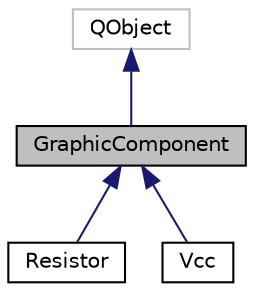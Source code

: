 digraph "GraphicComponent"
{
 // LATEX_PDF_SIZE
  edge [fontname="Helvetica",fontsize="10",labelfontname="Helvetica",labelfontsize="10"];
  node [fontname="Helvetica",fontsize="10",shape=record];
  Node1 [label="GraphicComponent",height=0.2,width=0.4,color="black", fillcolor="grey75", style="filled", fontcolor="black",tooltip=" "];
  Node2 -> Node1 [dir="back",color="midnightblue",fontsize="10",style="solid"];
  Node2 [label="QObject",height=0.2,width=0.4,color="grey75", fillcolor="white", style="filled",tooltip=" "];
  Node1 -> Node3 [dir="back",color="midnightblue",fontsize="10",style="solid"];
  Node3 [label="Resistor",height=0.2,width=0.4,color="black", fillcolor="white", style="filled",URL="$class_resistor.html",tooltip=" "];
  Node1 -> Node4 [dir="back",color="midnightblue",fontsize="10",style="solid"];
  Node4 [label="Vcc",height=0.2,width=0.4,color="black", fillcolor="white", style="filled",URL="$class_vcc.html",tooltip=" "];
}
